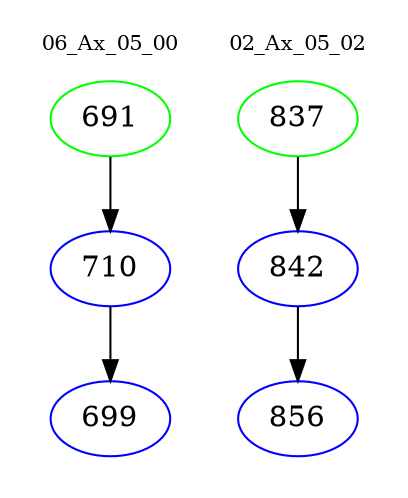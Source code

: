 digraph{
subgraph cluster_0 {
color = white
label = "06_Ax_05_00";
fontsize=10;
T0_691 [label="691", color="green"]
T0_691 -> T0_710 [color="black"]
T0_710 [label="710", color="blue"]
T0_710 -> T0_699 [color="black"]
T0_699 [label="699", color="blue"]
}
subgraph cluster_1 {
color = white
label = "02_Ax_05_02";
fontsize=10;
T1_837 [label="837", color="green"]
T1_837 -> T1_842 [color="black"]
T1_842 [label="842", color="blue"]
T1_842 -> T1_856 [color="black"]
T1_856 [label="856", color="blue"]
}
}
